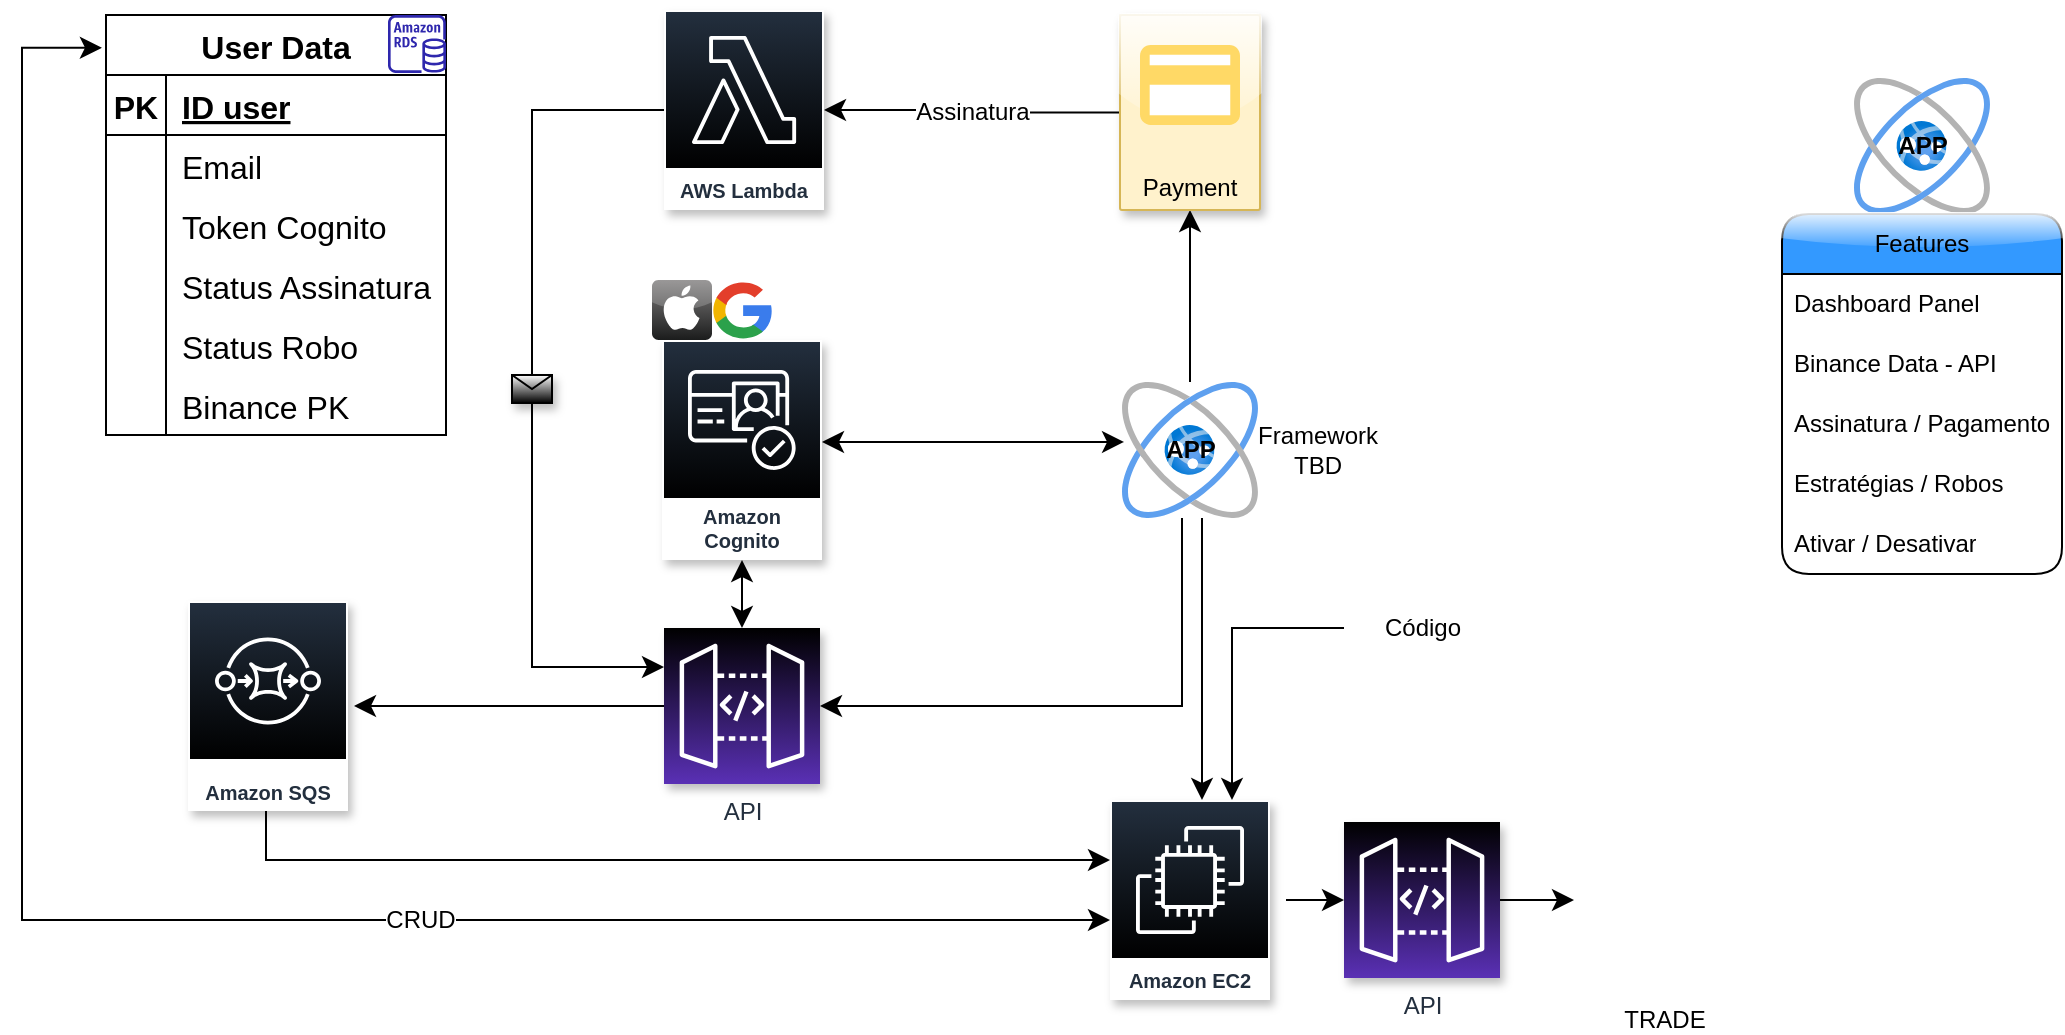 <mxfile version="20.8.5" type="github">
  <diagram id="u3RrxMW4QclUXpzacZTX" name="Página-1">
    <mxGraphModel dx="1434" dy="850" grid="0" gridSize="10" guides="1" tooltips="1" connect="1" arrows="1" fold="1" page="1" pageScale="1" pageWidth="1169" pageHeight="827" background="none" math="0" shadow="0">
      <root>
        <mxCell id="0" />
        <mxCell id="1" parent="0" />
        <mxCell id="5hFtE8xTb0sGEkxBa1BT-3" value="User Data" style="shape=table;startSize=30;container=1;collapsible=1;childLayout=tableLayout;fixedRows=1;rowLines=0;fontStyle=1;align=center;resizeLast=1;labelBackgroundColor=none;fontSize=16;fontColor=default;shadow=0;gradientColor=none;swimlaneFillColor=none;" parent="1" vertex="1">
          <mxGeometry x="172" y="107.5" width="170" height="210" as="geometry">
            <mxRectangle x="160" y="110" width="120" height="30" as="alternateBounds" />
          </mxGeometry>
        </mxCell>
        <mxCell id="5hFtE8xTb0sGEkxBa1BT-4" value="" style="shape=tableRow;horizontal=0;startSize=0;swimlaneHead=0;swimlaneBody=0;fillColor=none;collapsible=0;dropTarget=0;points=[[0,0.5],[1,0.5]];portConstraint=eastwest;top=0;left=0;right=0;bottom=1;labelBackgroundColor=none;fontSize=16;fontColor=default;" parent="5hFtE8xTb0sGEkxBa1BT-3" vertex="1">
          <mxGeometry y="30" width="170" height="30" as="geometry" />
        </mxCell>
        <mxCell id="5hFtE8xTb0sGEkxBa1BT-5" value="PK" style="shape=partialRectangle;connectable=0;fillColor=none;top=0;left=0;bottom=0;right=0;fontStyle=1;overflow=hidden;labelBackgroundColor=none;fontSize=16;fontColor=default;" parent="5hFtE8xTb0sGEkxBa1BT-4" vertex="1">
          <mxGeometry width="30" height="30" as="geometry">
            <mxRectangle width="30" height="30" as="alternateBounds" />
          </mxGeometry>
        </mxCell>
        <mxCell id="5hFtE8xTb0sGEkxBa1BT-6" value="ID user" style="shape=partialRectangle;connectable=0;fillColor=none;top=0;left=0;bottom=0;right=0;align=left;spacingLeft=6;fontStyle=5;overflow=hidden;labelBackgroundColor=none;fontSize=16;fontColor=default;" parent="5hFtE8xTb0sGEkxBa1BT-4" vertex="1">
          <mxGeometry x="30" width="140" height="30" as="geometry">
            <mxRectangle width="140" height="30" as="alternateBounds" />
          </mxGeometry>
        </mxCell>
        <mxCell id="5hFtE8xTb0sGEkxBa1BT-7" value="" style="shape=tableRow;horizontal=0;startSize=0;swimlaneHead=0;swimlaneBody=0;fillColor=none;collapsible=0;dropTarget=0;points=[[0,0.5],[1,0.5]];portConstraint=eastwest;top=0;left=0;right=0;bottom=0;labelBackgroundColor=none;fontSize=16;fontColor=default;" parent="5hFtE8xTb0sGEkxBa1BT-3" vertex="1">
          <mxGeometry y="60" width="170" height="30" as="geometry" />
        </mxCell>
        <mxCell id="5hFtE8xTb0sGEkxBa1BT-8" value="" style="shape=partialRectangle;connectable=0;fillColor=none;top=0;left=0;bottom=0;right=0;editable=1;overflow=hidden;labelBackgroundColor=none;fontSize=16;fontColor=default;" parent="5hFtE8xTb0sGEkxBa1BT-7" vertex="1">
          <mxGeometry width="30" height="30" as="geometry">
            <mxRectangle width="30" height="30" as="alternateBounds" />
          </mxGeometry>
        </mxCell>
        <mxCell id="5hFtE8xTb0sGEkxBa1BT-9" value="Email" style="shape=partialRectangle;connectable=0;fillColor=none;top=0;left=0;bottom=0;right=0;align=left;spacingLeft=6;overflow=hidden;labelBackgroundColor=none;fontSize=16;fontColor=default;" parent="5hFtE8xTb0sGEkxBa1BT-7" vertex="1">
          <mxGeometry x="30" width="140" height="30" as="geometry">
            <mxRectangle width="140" height="30" as="alternateBounds" />
          </mxGeometry>
        </mxCell>
        <mxCell id="e-Q6h2yhqAfmVKwL3Jgu-8" value="" style="shape=tableRow;horizontal=0;startSize=0;swimlaneHead=0;swimlaneBody=0;fillColor=none;collapsible=0;dropTarget=0;points=[[0,0.5],[1,0.5]];portConstraint=eastwest;top=0;left=0;right=0;bottom=0;labelBackgroundColor=none;fontSize=16;fontColor=default;" parent="5hFtE8xTb0sGEkxBa1BT-3" vertex="1">
          <mxGeometry y="90" width="170" height="30" as="geometry" />
        </mxCell>
        <mxCell id="e-Q6h2yhqAfmVKwL3Jgu-9" value="" style="shape=partialRectangle;connectable=0;fillColor=none;top=0;left=0;bottom=0;right=0;editable=1;overflow=hidden;labelBackgroundColor=none;fontSize=16;fontColor=default;" parent="e-Q6h2yhqAfmVKwL3Jgu-8" vertex="1">
          <mxGeometry width="30" height="30" as="geometry">
            <mxRectangle width="30" height="30" as="alternateBounds" />
          </mxGeometry>
        </mxCell>
        <mxCell id="e-Q6h2yhqAfmVKwL3Jgu-10" value="Token Cognito" style="shape=partialRectangle;connectable=0;fillColor=none;top=0;left=0;bottom=0;right=0;align=left;spacingLeft=6;overflow=hidden;labelBackgroundColor=none;fontSize=16;fontColor=default;" parent="e-Q6h2yhqAfmVKwL3Jgu-8" vertex="1">
          <mxGeometry x="30" width="140" height="30" as="geometry">
            <mxRectangle width="140" height="30" as="alternateBounds" />
          </mxGeometry>
        </mxCell>
        <mxCell id="5hFtE8xTb0sGEkxBa1BT-10" value="" style="shape=tableRow;horizontal=0;startSize=0;swimlaneHead=0;swimlaneBody=0;fillColor=none;collapsible=0;dropTarget=0;points=[[0,0.5],[1,0.5]];portConstraint=eastwest;top=0;left=0;right=0;bottom=0;labelBackgroundColor=none;fontSize=16;fontColor=default;" parent="5hFtE8xTb0sGEkxBa1BT-3" vertex="1">
          <mxGeometry y="120" width="170" height="30" as="geometry" />
        </mxCell>
        <mxCell id="5hFtE8xTb0sGEkxBa1BT-11" value="" style="shape=partialRectangle;connectable=0;fillColor=none;top=0;left=0;bottom=0;right=0;editable=1;overflow=hidden;labelBackgroundColor=none;fontSize=16;fontColor=default;" parent="5hFtE8xTb0sGEkxBa1BT-10" vertex="1">
          <mxGeometry width="30" height="30" as="geometry">
            <mxRectangle width="30" height="30" as="alternateBounds" />
          </mxGeometry>
        </mxCell>
        <mxCell id="5hFtE8xTb0sGEkxBa1BT-12" value="Status Assinatura" style="shape=partialRectangle;connectable=0;fillColor=none;top=0;left=0;bottom=0;right=0;align=left;spacingLeft=6;overflow=hidden;labelBackgroundColor=none;fontSize=16;fontColor=default;" parent="5hFtE8xTb0sGEkxBa1BT-10" vertex="1">
          <mxGeometry x="30" width="140" height="30" as="geometry">
            <mxRectangle width="140" height="30" as="alternateBounds" />
          </mxGeometry>
        </mxCell>
        <mxCell id="5hFtE8xTb0sGEkxBa1BT-13" value="" style="shape=tableRow;horizontal=0;startSize=0;swimlaneHead=0;swimlaneBody=0;fillColor=none;collapsible=0;dropTarget=0;points=[[0,0.5],[1,0.5]];portConstraint=eastwest;top=0;left=0;right=0;bottom=0;labelBackgroundColor=none;fontSize=16;fontColor=default;" parent="5hFtE8xTb0sGEkxBa1BT-3" vertex="1">
          <mxGeometry y="150" width="170" height="30" as="geometry" />
        </mxCell>
        <mxCell id="5hFtE8xTb0sGEkxBa1BT-14" value="" style="shape=partialRectangle;connectable=0;fillColor=none;top=0;left=0;bottom=0;right=0;editable=1;overflow=hidden;labelBackgroundColor=none;fontSize=16;fontColor=default;strokeColor=default;" parent="5hFtE8xTb0sGEkxBa1BT-13" vertex="1">
          <mxGeometry width="30" height="30" as="geometry">
            <mxRectangle width="30" height="30" as="alternateBounds" />
          </mxGeometry>
        </mxCell>
        <mxCell id="5hFtE8xTb0sGEkxBa1BT-15" value="Status Robo" style="shape=partialRectangle;connectable=0;fillColor=none;top=0;left=0;bottom=0;right=0;align=left;spacingLeft=6;overflow=hidden;labelBackgroundColor=none;fontSize=16;fontColor=default;" parent="5hFtE8xTb0sGEkxBa1BT-13" vertex="1">
          <mxGeometry x="30" width="140" height="30" as="geometry">
            <mxRectangle width="140" height="30" as="alternateBounds" />
          </mxGeometry>
        </mxCell>
        <mxCell id="f0DbtgMkr1TRmb32YF3w-60" value="" style="shape=tableRow;horizontal=0;startSize=0;swimlaneHead=0;swimlaneBody=0;fillColor=none;collapsible=0;dropTarget=0;points=[[0,0.5],[1,0.5]];portConstraint=eastwest;top=0;left=0;right=0;bottom=0;labelBackgroundColor=none;fontSize=16;fontColor=default;" parent="5hFtE8xTb0sGEkxBa1BT-3" vertex="1">
          <mxGeometry y="180" width="170" height="30" as="geometry" />
        </mxCell>
        <mxCell id="f0DbtgMkr1TRmb32YF3w-61" value="" style="shape=partialRectangle;connectable=0;fillColor=none;top=0;left=0;bottom=0;right=0;editable=1;overflow=hidden;labelBackgroundColor=none;fontSize=16;fontColor=default;strokeColor=default;" parent="f0DbtgMkr1TRmb32YF3w-60" vertex="1">
          <mxGeometry width="30" height="30" as="geometry">
            <mxRectangle width="30" height="30" as="alternateBounds" />
          </mxGeometry>
        </mxCell>
        <mxCell id="f0DbtgMkr1TRmb32YF3w-62" value="Binance PK" style="shape=partialRectangle;connectable=0;fillColor=none;top=0;left=0;bottom=0;right=0;align=left;spacingLeft=6;overflow=hidden;labelBackgroundColor=none;fontSize=16;fontColor=default;" parent="f0DbtgMkr1TRmb32YF3w-60" vertex="1">
          <mxGeometry x="30" width="140" height="30" as="geometry">
            <mxRectangle width="140" height="30" as="alternateBounds" />
          </mxGeometry>
        </mxCell>
        <mxCell id="5hFtE8xTb0sGEkxBa1BT-2" value="" style="outlineConnect=0;fontColor=default;gradientColor=none;fillColor=#2E27AD;strokeColor=none;dashed=0;verticalLabelPosition=bottom;verticalAlign=top;align=center;html=1;fontSize=12;fontStyle=0;aspect=fixed;pointerEvents=1;shape=mxgraph.aws4.rds_instance;labelBackgroundColor=none;" parent="1" vertex="1">
          <mxGeometry x="313" y="107.5" width="29" height="29" as="geometry" />
        </mxCell>
        <mxCell id="f0DbtgMkr1TRmb32YF3w-3" value="Amazon Cognito" style="sketch=0;outlineConnect=0;fontColor=#232F3E;gradientColor=default;strokeColor=#ffffff;fillColor=#232F3E;dashed=0;verticalLabelPosition=middle;verticalAlign=bottom;align=center;html=1;whiteSpace=wrap;fontSize=10;fontStyle=1;spacing=3;shape=mxgraph.aws4.productIcon;prIcon=mxgraph.aws4.cognito;labelBackgroundColor=none;shadow=1;" parent="1" vertex="1">
          <mxGeometry x="450" y="270" width="80" height="110" as="geometry" />
        </mxCell>
        <mxCell id="f0DbtgMkr1TRmb32YF3w-19" value="" style="edgeStyle=orthogonalEdgeStyle;rounded=0;orthogonalLoop=1;jettySize=auto;html=1;fontSize=12;fontColor=default;startSize=8;endSize=8;" parent="1" source="f0DbtgMkr1TRmb32YF3w-13" target="f0DbtgMkr1TRmb32YF3w-17" edge="1">
          <mxGeometry relative="1" as="geometry" />
        </mxCell>
        <mxCell id="f0DbtgMkr1TRmb32YF3w-63" style="edgeStyle=orthogonalEdgeStyle;rounded=0;orthogonalLoop=1;jettySize=auto;html=1;fontSize=12;fontColor=default;startSize=8;endSize=8;" parent="1" source="f0DbtgMkr1TRmb32YF3w-13" target="f0DbtgMkr1TRmb32YF3w-34" edge="1">
          <mxGeometry relative="1" as="geometry">
            <Array as="points">
              <mxPoint x="720" y="482" />
              <mxPoint x="720" y="482" />
            </Array>
          </mxGeometry>
        </mxCell>
        <mxCell id="f0DbtgMkr1TRmb32YF3w-72" value="" style="edgeStyle=orthogonalEdgeStyle;rounded=0;orthogonalLoop=1;jettySize=auto;html=1;entryX=1;entryY=0.5;entryDx=0;entryDy=0;entryPerimeter=0;fontSize=12;fontColor=#000000;startSize=8;endSize=8;" parent="1" source="f0DbtgMkr1TRmb32YF3w-13" target="odpGuY6GUkHlCX7Sfqsp-1" edge="1">
          <mxGeometry x="-0.026" relative="1" as="geometry">
            <Array as="points">
              <mxPoint x="710" y="453" />
            </Array>
            <mxPoint as="offset" />
            <mxPoint x="529.55" y="471.7" as="targetPoint" />
          </mxGeometry>
        </mxCell>
        <mxCell id="f0DbtgMkr1TRmb32YF3w-13" value="APP" style="aspect=fixed;html=1;points=[];align=center;image;fontSize=12;image=img/lib/azure2/general/Website_Power.svg;shadow=0;labelBackgroundColor=none;fontColor=#000000;gradientColor=default;labelPosition=center;verticalLabelPosition=middle;verticalAlign=middle;labelBorderColor=none;fontStyle=1" parent="1" vertex="1">
          <mxGeometry x="680" y="291" width="68" height="68" as="geometry" />
        </mxCell>
        <mxCell id="f0DbtgMkr1TRmb32YF3w-21" value="Assinatura" style="edgeStyle=orthogonalEdgeStyle;rounded=0;orthogonalLoop=1;jettySize=auto;html=1;fontSize=12;fontColor=default;startSize=8;endSize=8;" parent="1" source="f0DbtgMkr1TRmb32YF3w-17" target="f0DbtgMkr1TRmb32YF3w-20" edge="1">
          <mxGeometry relative="1" as="geometry" />
        </mxCell>
        <mxCell id="f0DbtgMkr1TRmb32YF3w-17" value="Payment" style="strokeColor=#d6b656;shadow=1;strokeWidth=1;rounded=1;absoluteArcSize=1;arcSize=2;labelPosition=center;verticalLabelPosition=middle;align=center;verticalAlign=bottom;spacingLeft=0;fontSize=12;whiteSpace=wrap;spacingBottom=2;labelBackgroundColor=none;glass=1;fillColor=#fff2cc;fillStyle=auto;" parent="1" vertex="1">
          <mxGeometry x="679" y="107.5" width="70" height="97.5" as="geometry" />
        </mxCell>
        <mxCell id="f0DbtgMkr1TRmb32YF3w-18" value="" style="sketch=0;dashed=0;connectable=0;html=1;fillColor=#FFD966;strokeColor=none;shape=mxgraph.gcp2.payment;part=1;shadow=0;labelBackgroundColor=none;fontSize=16;fontColor=default;" parent="f0DbtgMkr1TRmb32YF3w-17" vertex="1">
          <mxGeometry x="0.5" width="50" height="40" relative="1" as="geometry">
            <mxPoint x="-25" y="15" as="offset" />
          </mxGeometry>
        </mxCell>
        <mxCell id="f0DbtgMkr1TRmb32YF3w-20" value="AWS Lambda" style="sketch=0;outlineConnect=0;fontColor=#232F3E;gradientColor=default;strokeColor=#ffffff;fillColor=#232F3E;dashed=0;verticalLabelPosition=middle;verticalAlign=bottom;align=center;html=1;whiteSpace=wrap;fontSize=10;fontStyle=1;spacing=3;shape=mxgraph.aws4.productIcon;prIcon=mxgraph.aws4.lambda;shadow=1;glass=0;labelBackgroundColor=none;fillStyle=auto;" parent="1" vertex="1">
          <mxGeometry x="451" y="105" width="80" height="100" as="geometry" />
        </mxCell>
        <mxCell id="f0DbtgMkr1TRmb32YF3w-23" value="" style="endArrow=classic;html=1;rounded=0;fontSize=12;fontColor=default;startSize=8;endSize=8;edgeStyle=orthogonalEdgeStyle;entryX=0;entryY=0.25;entryDx=0;entryDy=0;entryPerimeter=0;" parent="1" source="f0DbtgMkr1TRmb32YF3w-20" target="odpGuY6GUkHlCX7Sfqsp-1" edge="1">
          <mxGeometry x="0.012" y="-14" relative="1" as="geometry">
            <mxPoint x="560" y="190" as="sourcePoint" />
            <mxPoint x="358" y="185" as="targetPoint" />
            <Array as="points">
              <mxPoint x="385" y="155" />
              <mxPoint x="385" y="434" />
            </Array>
            <mxPoint as="offset" />
          </mxGeometry>
        </mxCell>
        <mxCell id="f0DbtgMkr1TRmb32YF3w-24" value="" style="shape=message;html=1;outlineConnect=0;shadow=1;glass=0;labelBackgroundColor=none;sketch=0;fillStyle=auto;strokeColor=default;fontSize=16;fontColor=default;fillColor=default;gradientColor=default;" parent="f0DbtgMkr1TRmb32YF3w-23" vertex="1">
          <mxGeometry width="20" height="14" relative="1" as="geometry">
            <mxPoint x="-10" y="-7" as="offset" />
          </mxGeometry>
        </mxCell>
        <mxCell id="f0DbtgMkr1TRmb32YF3w-30" value="" style="endArrow=classic;startArrow=classic;html=1;rounded=0;fontSize=12;fontColor=default;startSize=8;endSize=8;entryX=0.015;entryY=0.441;entryDx=0;entryDy=0;entryPerimeter=0;edgeStyle=orthogonalEdgeStyle;" parent="1" source="f0DbtgMkr1TRmb32YF3w-3" target="f0DbtgMkr1TRmb32YF3w-13" edge="1">
          <mxGeometry width="50" height="50" relative="1" as="geometry">
            <mxPoint x="530" y="430" as="sourcePoint" />
            <mxPoint x="580" y="380" as="targetPoint" />
            <Array as="points">
              <mxPoint x="600" y="321" />
              <mxPoint x="600" y="321" />
            </Array>
          </mxGeometry>
        </mxCell>
        <mxCell id="odpGuY6GUkHlCX7Sfqsp-11" style="edgeStyle=orthogonalEdgeStyle;shape=connector;rounded=0;orthogonalLoop=1;jettySize=auto;html=1;entryX=0;entryY=0.5;entryDx=0;entryDy=0;entryPerimeter=0;labelBackgroundColor=default;strokeColor=default;fontFamily=Helvetica;fontSize=12;fontColor=default;endArrow=classic;endFill=1;startSize=8;endSize=8;sourcePerimeterSpacing=8;targetPerimeterSpacing=8;" parent="1" source="f0DbtgMkr1TRmb32YF3w-34" target="odpGuY6GUkHlCX7Sfqsp-7" edge="1">
          <mxGeometry relative="1" as="geometry" />
        </mxCell>
        <mxCell id="f0DbtgMkr1TRmb32YF3w-34" value="Amazon EC2" style="sketch=0;outlineConnect=0;fontColor=#232F3E;gradientColor=default;strokeColor=#ffffff;fillColor=#232F3E;dashed=0;verticalLabelPosition=middle;verticalAlign=bottom;align=center;html=1;whiteSpace=wrap;fontSize=10;fontStyle=1;spacing=3;shape=mxgraph.aws4.productIcon;prIcon=mxgraph.aws4.ec2;shadow=1;glass=0;labelBackgroundColor=none;fillStyle=auto;" parent="1" vertex="1">
          <mxGeometry x="674" y="500" width="80" height="100" as="geometry" />
        </mxCell>
        <mxCell id="C-W8RCY7vKdW4XA8eo0--5" style="edgeStyle=orthogonalEdgeStyle;rounded=0;orthogonalLoop=1;jettySize=auto;html=1;exitX=0;exitY=0.5;exitDx=0;exitDy=0;fontSize=12;startSize=8;endSize=8;" edge="1" parent="1" source="f0DbtgMkr1TRmb32YF3w-39" target="f0DbtgMkr1TRmb32YF3w-34">
          <mxGeometry relative="1" as="geometry">
            <mxPoint x="739" y="498" as="targetPoint" />
            <Array as="points">
              <mxPoint x="735" y="414" />
            </Array>
          </mxGeometry>
        </mxCell>
        <mxCell id="f0DbtgMkr1TRmb32YF3w-39" value="Código" style="shape=image;html=1;verticalAlign=middle;verticalLabelPosition=middle;labelBackgroundColor=#ffffff;imageAspect=0;aspect=fixed;image=https://cdn1.iconfinder.com/data/icons/bootstrap-vol-3/16/filetype-py-128.png;shadow=1;glass=0;fillStyle=auto;strokeColor=default;fontSize=12;fontColor=default;fillColor=default;gradientColor=default;labelPosition=center;align=center;imageBackground=none;imageBorder=none;" parent="1" vertex="1">
          <mxGeometry x="791" y="375" width="78" height="78" as="geometry" />
        </mxCell>
        <mxCell id="f0DbtgMkr1TRmb32YF3w-47" value="" style="shape=tableRow;horizontal=0;startSize=0;swimlaneHead=0;swimlaneBody=0;fillColor=none;collapsible=0;dropTarget=0;points=[[0,0.5],[1,0.5]];portConstraint=eastwest;top=0;left=0;right=0;bottom=0;labelBackgroundColor=none;fontSize=16;fontColor=default;" parent="1" vertex="1">
          <mxGeometry x="164" y="280" width="170" height="30" as="geometry" />
        </mxCell>
        <mxCell id="f0DbtgMkr1TRmb32YF3w-48" value="" style="shape=partialRectangle;connectable=0;fillColor=none;top=0;left=0;bottom=0;right=0;editable=1;overflow=hidden;labelBackgroundColor=none;fontSize=16;fontColor=default;" parent="f0DbtgMkr1TRmb32YF3w-47" vertex="1">
          <mxGeometry width="30" height="30" as="geometry">
            <mxRectangle width="30" height="30" as="alternateBounds" />
          </mxGeometry>
        </mxCell>
        <mxCell id="f0DbtgMkr1TRmb32YF3w-57" value="" style="shape=tableRow;horizontal=0;startSize=0;swimlaneHead=0;swimlaneBody=0;fillColor=none;collapsible=0;dropTarget=0;points=[[0,0.5],[1,0.5]];portConstraint=eastwest;top=0;left=0;right=0;bottom=0;labelBackgroundColor=none;fontSize=16;fontColor=default;rounded=0;shadow=1;" parent="1" vertex="1">
          <mxGeometry x="164" y="279" width="170" height="30" as="geometry" />
        </mxCell>
        <mxCell id="f0DbtgMkr1TRmb32YF3w-58" value="" style="shape=partialRectangle;connectable=0;fillColor=none;top=0;left=0;bottom=0;right=0;editable=1;overflow=hidden;labelBackgroundColor=none;fontSize=16;fontColor=default;strokeColor=default;strokeWidth=1;perimeterSpacing=0;shadow=0;" parent="f0DbtgMkr1TRmb32YF3w-57" vertex="1">
          <mxGeometry width="30" height="30" as="geometry">
            <mxRectangle width="30" height="30" as="alternateBounds" />
          </mxGeometry>
        </mxCell>
        <mxCell id="f0DbtgMkr1TRmb32YF3w-77" style="edgeStyle=orthogonalEdgeStyle;rounded=0;orthogonalLoop=1;jettySize=auto;html=1;fontSize=12;fontColor=#000000;startSize=8;endSize=8;" parent="1" source="f0DbtgMkr1TRmb32YF3w-66" target="f0DbtgMkr1TRmb32YF3w-34" edge="1">
          <mxGeometry relative="1" as="geometry">
            <Array as="points">
              <mxPoint x="252" y="530" />
            </Array>
          </mxGeometry>
        </mxCell>
        <mxCell id="f0DbtgMkr1TRmb32YF3w-66" value="Amazon SQS" style="sketch=0;outlineConnect=0;fontColor=#232F3E;gradientColor=default;strokeColor=#ffffff;fillColor=#232F3E;dashed=0;verticalLabelPosition=middle;verticalAlign=bottom;align=center;html=1;whiteSpace=wrap;fontSize=10;fontStyle=1;spacing=3;shape=mxgraph.aws4.productIcon;prIcon=mxgraph.aws4.sqs;rounded=0;shadow=1;glass=0;labelBackgroundColor=none;labelBorderColor=none;fillStyle=auto;strokeWidth=1;" parent="1" vertex="1">
          <mxGeometry x="213" y="400.5" width="80" height="105" as="geometry" />
        </mxCell>
        <mxCell id="f0DbtgMkr1TRmb32YF3w-76" value="CRUD" style="endArrow=classic;startArrow=classic;html=1;rounded=0;fontSize=12;fontColor=#000000;startSize=8;endSize=8;exitX=-0.012;exitY=0.078;exitDx=0;exitDy=0;exitPerimeter=0;edgeStyle=orthogonalEdgeStyle;" parent="1" source="5hFtE8xTb0sGEkxBa1BT-3" target="f0DbtgMkr1TRmb32YF3w-34" edge="1">
          <mxGeometry x="0.324" width="50" height="50" relative="1" as="geometry">
            <mxPoint x="530" y="420" as="sourcePoint" />
            <mxPoint x="580" y="370" as="targetPoint" />
            <Array as="points">
              <mxPoint x="130" y="124" />
              <mxPoint x="130" y="560" />
            </Array>
            <mxPoint as="offset" />
          </mxGeometry>
        </mxCell>
        <mxCell id="e-Q6h2yhqAfmVKwL3Jgu-2" value="" style="dashed=0;outlineConnect=0;html=1;align=center;labelPosition=center;verticalLabelPosition=bottom;verticalAlign=top;shape=mxgraph.webicons.apple;fillColor=#807E7E;gradientColor=#1B1C1C" parent="1" vertex="1">
          <mxGeometry x="445" y="240" width="30" height="30" as="geometry" />
        </mxCell>
        <mxCell id="e-Q6h2yhqAfmVKwL3Jgu-5" value="" style="shape=image;html=1;verticalAlign=top;verticalLabelPosition=bottom;labelBackgroundColor=#ffffff;imageAspect=0;aspect=fixed;image=https://cdn1.iconfinder.com/data/icons/social-media-2285/512/Colored_Facebook3_svg-128.png" parent="1" vertex="1">
          <mxGeometry x="505" y="240" width="30" height="30" as="geometry" />
        </mxCell>
        <mxCell id="e-Q6h2yhqAfmVKwL3Jgu-7" value="" style="dashed=0;outlineConnect=0;html=1;align=center;labelPosition=center;verticalLabelPosition=bottom;verticalAlign=top;shape=mxgraph.weblogos.google" parent="1" vertex="1">
          <mxGeometry x="475" y="240" width="30" height="30" as="geometry" />
        </mxCell>
        <mxCell id="e-Q6h2yhqAfmVKwL3Jgu-11" value="APP" style="aspect=fixed;html=1;points=[];align=center;image;fontSize=12;image=img/lib/azure2/general/Website_Power.svg;shadow=0;labelBackgroundColor=none;fontColor=#000000;gradientColor=default;labelPosition=center;verticalLabelPosition=middle;verticalAlign=middle;labelBorderColor=none;fontStyle=1" parent="1" vertex="1">
          <mxGeometry x="1046" y="139" width="68" height="68" as="geometry" />
        </mxCell>
        <mxCell id="e-Q6h2yhqAfmVKwL3Jgu-13" value="Features" style="swimlane;fontStyle=0;childLayout=stackLayout;horizontal=1;startSize=30;horizontalStack=0;resizeParent=1;resizeParentMax=0;resizeLast=0;collapsible=1;marginBottom=0;whiteSpace=wrap;html=1;rounded=1;glass=1;sketch=0;fillColor=#3399FF;" parent="1" vertex="1">
          <mxGeometry x="1010" y="207" width="140" height="180" as="geometry" />
        </mxCell>
        <mxCell id="e-Q6h2yhqAfmVKwL3Jgu-14" value="Dashboard Panel" style="text;strokeColor=none;fillColor=none;align=left;verticalAlign=middle;spacingLeft=4;spacingRight=4;overflow=hidden;points=[[0,0.5],[1,0.5]];portConstraint=eastwest;rotatable=0;whiteSpace=wrap;html=1;rounded=1;glass=1;sketch=0;" parent="e-Q6h2yhqAfmVKwL3Jgu-13" vertex="1">
          <mxGeometry y="30" width="140" height="30" as="geometry" />
        </mxCell>
        <mxCell id="e-Q6h2yhqAfmVKwL3Jgu-17" value="Binance Data - API" style="text;strokeColor=none;fillColor=none;align=left;verticalAlign=middle;spacingLeft=4;spacingRight=4;overflow=hidden;points=[[0,0.5],[1,0.5]];portConstraint=eastwest;rotatable=0;whiteSpace=wrap;html=1;rounded=1;glass=1;sketch=0;" parent="e-Q6h2yhqAfmVKwL3Jgu-13" vertex="1">
          <mxGeometry y="60" width="140" height="30" as="geometry" />
        </mxCell>
        <mxCell id="e-Q6h2yhqAfmVKwL3Jgu-18" value="Assinatura / Pagamento" style="text;strokeColor=none;fillColor=none;align=left;verticalAlign=middle;spacingLeft=4;spacingRight=4;overflow=hidden;points=[[0,0.5],[1,0.5]];portConstraint=eastwest;rotatable=0;whiteSpace=wrap;html=1;rounded=1;glass=1;sketch=0;" parent="e-Q6h2yhqAfmVKwL3Jgu-13" vertex="1">
          <mxGeometry y="90" width="140" height="30" as="geometry" />
        </mxCell>
        <mxCell id="e-Q6h2yhqAfmVKwL3Jgu-16" value="Estratégias / Robos" style="text;strokeColor=none;fillColor=none;align=left;verticalAlign=middle;spacingLeft=4;spacingRight=4;overflow=hidden;points=[[0,0.5],[1,0.5]];portConstraint=eastwest;rotatable=0;whiteSpace=wrap;html=1;rounded=1;glass=1;sketch=0;" parent="e-Q6h2yhqAfmVKwL3Jgu-13" vertex="1">
          <mxGeometry y="120" width="140" height="30" as="geometry" />
        </mxCell>
        <mxCell id="e-Q6h2yhqAfmVKwL3Jgu-15" value="Ativar / Desativar" style="text;strokeColor=none;fillColor=none;align=left;verticalAlign=middle;spacingLeft=4;spacingRight=4;overflow=hidden;points=[[0,0.5],[1,0.5]];portConstraint=eastwest;rotatable=0;whiteSpace=wrap;html=1;rounded=1;glass=1;sketch=0;" parent="e-Q6h2yhqAfmVKwL3Jgu-13" vertex="1">
          <mxGeometry y="150" width="140" height="30" as="geometry" />
        </mxCell>
        <mxCell id="e-Q6h2yhqAfmVKwL3Jgu-19" value="Framework TBD" style="text;html=1;strokeColor=none;fillColor=none;align=center;verticalAlign=middle;whiteSpace=wrap;rounded=0;glass=1;sketch=0;" parent="1" vertex="1">
          <mxGeometry x="748" y="310" width="60" height="30" as="geometry" />
        </mxCell>
        <mxCell id="odpGuY6GUkHlCX7Sfqsp-5" style="edgeStyle=orthogonalEdgeStyle;shape=connector;rounded=0;orthogonalLoop=1;jettySize=auto;html=1;exitX=0;exitY=0.5;exitDx=0;exitDy=0;exitPerimeter=0;labelBackgroundColor=default;strokeColor=default;fontFamily=Helvetica;fontSize=12;fontColor=#000000;endArrow=classic;endFill=1;startSize=8;endSize=8;sourcePerimeterSpacing=8;targetPerimeterSpacing=8;" parent="1" source="odpGuY6GUkHlCX7Sfqsp-1" edge="1">
          <mxGeometry relative="1" as="geometry">
            <mxPoint x="296" y="453" as="targetPoint" />
            <Array as="points">
              <mxPoint x="356" y="453" />
            </Array>
          </mxGeometry>
        </mxCell>
        <mxCell id="odpGuY6GUkHlCX7Sfqsp-1" value="API" style="sketch=0;points=[[0,0,0],[0.25,0,0],[0.5,0,0],[0.75,0,0],[1,0,0],[0,1,0],[0.25,1,0],[0.5,1,0],[0.75,1,0],[1,1,0],[0,0.25,0],[0,0.5,0],[0,0.75,0],[1,0.25,0],[1,0.5,0],[1,0.75,0]];outlineConnect=0;fontColor=#232F3E;gradientColor=default;gradientDirection=north;fillColor=#5A30B5;strokeColor=#ffffff;dashed=0;verticalLabelPosition=bottom;verticalAlign=top;align=center;html=1;fontSize=12;fontStyle=0;aspect=fixed;shape=mxgraph.aws4.resourceIcon;resIcon=mxgraph.aws4.api_gateway;shadow=1;" parent="1" vertex="1">
          <mxGeometry x="451" y="414" width="78" height="78" as="geometry" />
        </mxCell>
        <mxCell id="odpGuY6GUkHlCX7Sfqsp-12" style="edgeStyle=orthogonalEdgeStyle;shape=connector;rounded=0;orthogonalLoop=1;jettySize=auto;html=1;exitX=1;exitY=0.5;exitDx=0;exitDy=0;exitPerimeter=0;labelBackgroundColor=default;strokeColor=default;fontFamily=Helvetica;fontSize=12;fontColor=default;endArrow=classic;endFill=1;startSize=8;endSize=8;sourcePerimeterSpacing=8;targetPerimeterSpacing=8;entryX=0;entryY=0.5;entryDx=0;entryDy=0;" parent="1" source="odpGuY6GUkHlCX7Sfqsp-7" target="odpGuY6GUkHlCX7Sfqsp-13" edge="1">
          <mxGeometry relative="1" as="geometry">
            <mxPoint x="930" y="550" as="targetPoint" />
          </mxGeometry>
        </mxCell>
        <mxCell id="odpGuY6GUkHlCX7Sfqsp-7" value="API" style="sketch=0;points=[[0,0,0],[0.25,0,0],[0.5,0,0],[0.75,0,0],[1,0,0],[0,1,0],[0.25,1,0],[0.5,1,0],[0.75,1,0],[1,1,0],[0,0.25,0],[0,0.5,0],[0,0.75,0],[1,0.25,0],[1,0.5,0],[1,0.75,0]];outlineConnect=0;fontColor=#232F3E;gradientColor=default;gradientDirection=north;fillColor=#5A30B5;strokeColor=#ffffff;dashed=0;verticalLabelPosition=bottom;verticalAlign=top;align=center;html=1;fontSize=12;fontStyle=0;aspect=fixed;shape=mxgraph.aws4.resourceIcon;resIcon=mxgraph.aws4.api_gateway;shadow=1;" parent="1" vertex="1">
          <mxGeometry x="791" y="511" width="78" height="78" as="geometry" />
        </mxCell>
        <mxCell id="odpGuY6GUkHlCX7Sfqsp-13" value="TRADE" style="shape=image;html=1;verticalAlign=top;verticalLabelPosition=bottom;labelBackgroundColor=#ffffff;imageAspect=0;aspect=fixed;image=https://cdn1.iconfinder.com/data/icons/unicons-line-vol-1/24/bitcoin-128.png;shadow=1;fontFamily=Helvetica;fontSize=12;fontColor=default;gradientColor=default;" parent="1" vertex="1">
          <mxGeometry x="906" y="505.5" width="90" height="90" as="geometry" />
        </mxCell>
        <mxCell id="C-W8RCY7vKdW4XA8eo0--2" value="" style="endArrow=classic;startArrow=classic;html=1;rounded=0;fontSize=12;startSize=8;endSize=8;exitX=0.5;exitY=0;exitDx=0;exitDy=0;exitPerimeter=0;edgeStyle=orthogonalEdgeStyle;" edge="1" parent="1" source="odpGuY6GUkHlCX7Sfqsp-1" target="f0DbtgMkr1TRmb32YF3w-3">
          <mxGeometry width="50" height="50" relative="1" as="geometry">
            <mxPoint x="550" y="417" as="sourcePoint" />
            <mxPoint x="600" y="367" as="targetPoint" />
          </mxGeometry>
        </mxCell>
      </root>
    </mxGraphModel>
  </diagram>
</mxfile>
